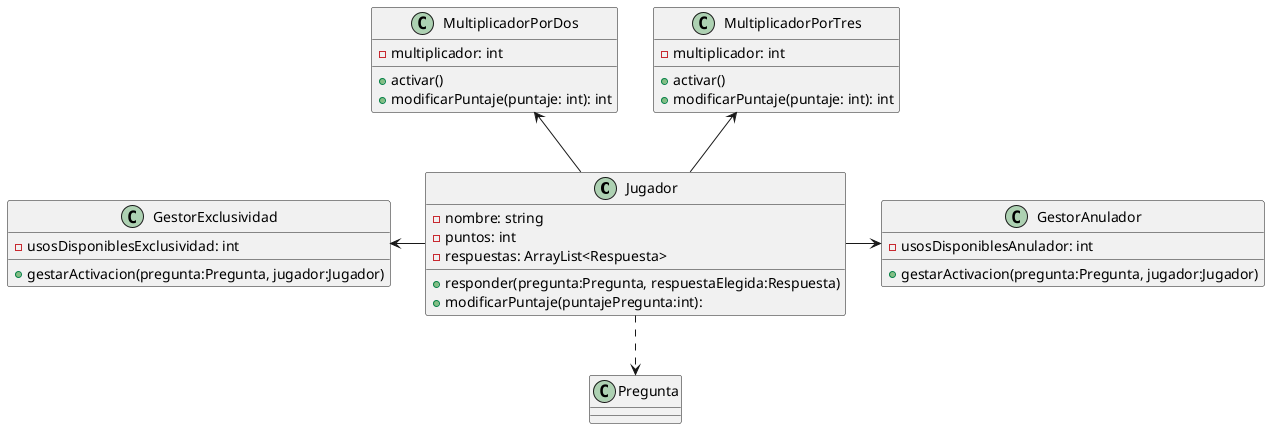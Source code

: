 @startuml
class Jugador {
    -nombre: string
    -puntos: int
    -respuestas: ArrayList<Respuesta>

    +responder(pregunta:Pregunta, respuestaElegida:Respuesta)
    +modificarPuntaje(puntajePregunta:int):
}
Jugador ..> Pregunta

MultiplicadorPorDos <-- Jugador
MultiplicadorPorTres <-- Jugador
Jugador -> GestorAnulador
GestorExclusividad <- Jugador
class GestorAnulador {
    -usosDisponiblesAnulador: int
    +gestarActivacion(pregunta:Pregunta, jugador:Jugador)
}
class GestorExclusividad {
    -usosDisponiblesExclusividad: int
    +gestarActivacion(pregunta:Pregunta, jugador:Jugador)
}
class MultiplicadorPorDos {
    -multiplicador: int
    +activar()
    +modificarPuntaje(puntaje: int): int
}
class MultiplicadorPorTres{
    -multiplicador: int
    +activar()
    +modificarPuntaje(puntaje: int): int
}
@enduml
